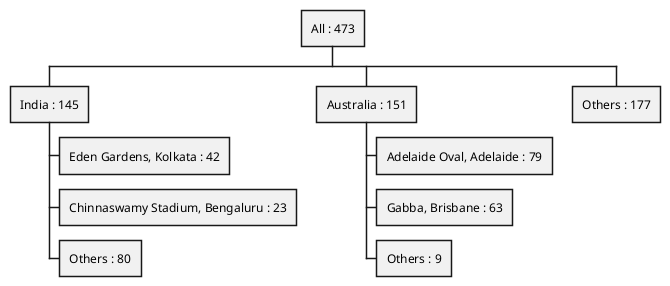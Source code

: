 @startwbs

!$test_cricket_matches_data = {
"name": "All", "list": [
    {"name": "India", "list": [
        {"name": "Eden Gardens, Kolkata", "count": 42},
        {"name": "Chinnaswamy Stadium, Bengaluru", "count": 23},
        /'{"name": "Wankhede Stadium, Mumbai", "count": 25},
        {"name": "Brabourne Stadium, Mumbai", "count": 18},
        {"name": "Green Park, Kanpur", "count": 22},
        {"name": "Arun Jaitley Stadium, Delhi", "count": 34},
        {"name": "Chidambaram Stadium, Chennai", "count": 34},'/
        {"name": "Others", "count": 80}
    ]},
    {"name": "Australia", "list": [
        {"name": "Adelaide Oval, Adelaide", "count": 79},
        {"name": "Gabba, Brisbane", "count": 63},
        /'{"name": "MCG, Melbourne", "count": 113},
        {"name": "WACA, Perth", "count": 44},
        {"name": "SCG, Sydney", "count": 109},
        {"name": "Bellerive Oval, Hobart", "count": 13},'/
        {"name": "Others", "count": 9}
    ]},
    /'{"name": "Pakistan", "list": [
        {"name": "Gaddafi Stadium, Lahore", "count": 40},
        {"name": "National Stadium, Karachi", "count": 43},
        {"name": "Iqbal Stadium", "count": 24},
        {"name": "Others", "count": 42}
    ]},
    {"name": "England", "list": [
        {"name": "Lord's, London", "count": 141},
        {"name": "Kennington Oval, London", "count": 103},
        {"name": "Trent Bridge, Nottingham", "count": 64},
        {"name": "Edgbaston, Birmingham", "count": 53},
        {"name": "Headingley, Leeds", "count": 79},
        {"name": "Old Trafford, Manchester", "count": 82},
        {"name": "Others", "count": 14}
    ]},
    {"name": "South Africa", "list": [
        {"name": "Supersport Park, Centurion", "count": 26},
        {"name": "Newlands, Cape Town", "count": 58},
        {"name": "Wanderers, Johannesburg", "count": 42},
        {"name": "Kingsmead, Durban", "count": 44},
        {"name": "St George's Park, Port Elizabeth", "count": 31},
        {"name": "Others", "count": 40}
    ]},
    {"name": "New Zealand", "list": [
        {"name": "Lancaster Park, Christchurch", "count": 40},
        {"name": "Basin Reserve, Wellington", "count": 65},
        {"name": "Eden Park, Auckland", "count": 50},
        {"name": "Seddon Park, Hamilton", "count": 44},
        {"name": "Others", "count": 21}
    ]},
    {"name": "Sri Lanka", "list": [
        {"name": "SSC, Colombo", "count": 43},
        {"name": "Galle Stadium, Galle", "count": 35},
        {"name": "Asgiriya Stadium, Kandy", "count": 21},
        {"name": "P Sara Oval, Colombo", "count": 22},
        {"name": "Others", "count": 25}
    ]},
    {"name": "West Indies", "list": [
        {"name": "Antigua Ground, St. John's", "count": 22},
        {"name": "Kensington Oval, Bridgetown", "count": 54},
        {"name": "Queen's Park, Port-of-Spain", "count": 61},
        {"name": "Sabina Park, Kingston", "count": 54},
        {"name": "Others", "count": 65}
    ]},'/
    {"name": "Others", "count": 177}
]}

!function $repeat_string($input_string, $times)
!$str = ""
!while $times != 0
    !$str = $str + $input_string
    !$times = $times - 1
!endwhile
!return $str
!endfunction

!function $make_wbs_code($name, $sum, $level)
'!$wbs_code_string = $repeat_string("*", $level) + " " +  %string($name) + " : " + %string($count) + %newline() + $wbs_code_string
!$wbs_code = $repeat_string("*", $level) + " " +  %string($name) + " : " + %string($sum) + %newline()
!return $wbs_code
!endfunction

!function $get_wbs_code($data, $level = 1)
    !$code_string = ""
    !$sum = 0

    !foreach $item in $data.list
        !$inner_item_wbs_code = ""
        !$inner_item_name = ""

        !if %strlen($item.list) != 0
            !$inner_item_name = $item.name
            !log here inner_item_name=$inner_item_name

            !$inner_item_wbs_code = $get_wbs_code($item, $level + 1)
            !log getting variable value for $inner_item_name=%get_variable_value($inner_item_name)
            !$sum = $sum + %get_variable_value($inner_item_name)
            !log after $inner_item_name, sum=$sum
        !else
            !$inner_item_wbs_code = $make_wbs_code($item.name, $item.count, $level + 1)
            !$sum = $sum + %intval($item.count)
            !log after $item.name, sum=$sum, inner_item_wbs_code=$inner_item_wbs_code
        !endif
        !$code_string = $code_string + $inner_item_wbs_code
    !endfor

    !$code_string = $make_wbs_code($data.name, $sum, $level) + $code_string
    %set_variable_value($data.name, $sum)
    !log setting variable $data.name=$sum
    !log for $data.name, code_string=$code_string
    !return $code_string
!endfunction

'!$value = $get_wbs_string($test_cricket_matches_data, 1)
'!log $value

'!function $append_wbs_line($name, $count, $level)
''!$wbs_code_string = $repeat_string("*", $level) + " " +  %string($name) + " : " + %string($count) + %newline() + $wbs_code_string
'!$out = $repeat_string("*", $level) + " " +  %string($name) + " : " + %string($count) + %newline()
'!return $out
'!endfunction
'
'!function $compute_levelwise_sum($data, $level)
'
'    !$count = 0
'    !$str_total = ""
'    !foreach $item in $data.list
'        !$str_hold = ""
'        !if %strlen($item.list) != 0 /' hack to decide if it is a leaf node! '/
'            /' it is not a leaf node, recurse to the inner level '/
'            !$count = $count + $compute_levelwise_sum($item, $level + 1)
'        !else /' it is a leaf node, add its count to the running sum '/
'        /' bug: indentation gets included in the string and the extra spaces at
'        the start is deemed invalid token. to avoid this, break the
'        indentation until this bug is fixed. '/
'        !$str_hold=$append_wbs_line($item.name, $item.count, $level + 1)
'            !$str_total = $str_total + $str_hold
'            !log %newline() ++++
'            !log hold: $str_hold
'            !log total: $str_total
'            !log ----
'            !$count = $count + %intval($item.count)
'        !endif
'    !endfor
'/' bug: see above bug description '/
'!$dummy = ""
'!$dummy=$append_wbs_line($data.name, $count, $level)
'!$str_total = $dummy + $str_total
'!log ++++ ++++ ++++
'!log dummy: $dummy
'!log total: $str_total
'!log ---- ---- ----
'    !return $count
'!endfunction
'
/' generates wbs (work breakdown structure) diagram from json data.
   the json data has a recursive structure, consisting of the following fields:
   - name: string
   - count: integer (OR)
   - list: array of this data structure recursively '/
!procedure $generate_wbs($data)
'!global $wbs_code_string = ""
'!$ignore = $compute_levelwise_sum($data, 1)
!$wbs_code_string = $get_wbs_code($data)
!log wbs_code_string=$wbs_code_string
$wbs_code_string 
!endprocedure


$generate_wbs($test_cricket_matches_data)

@endwbs